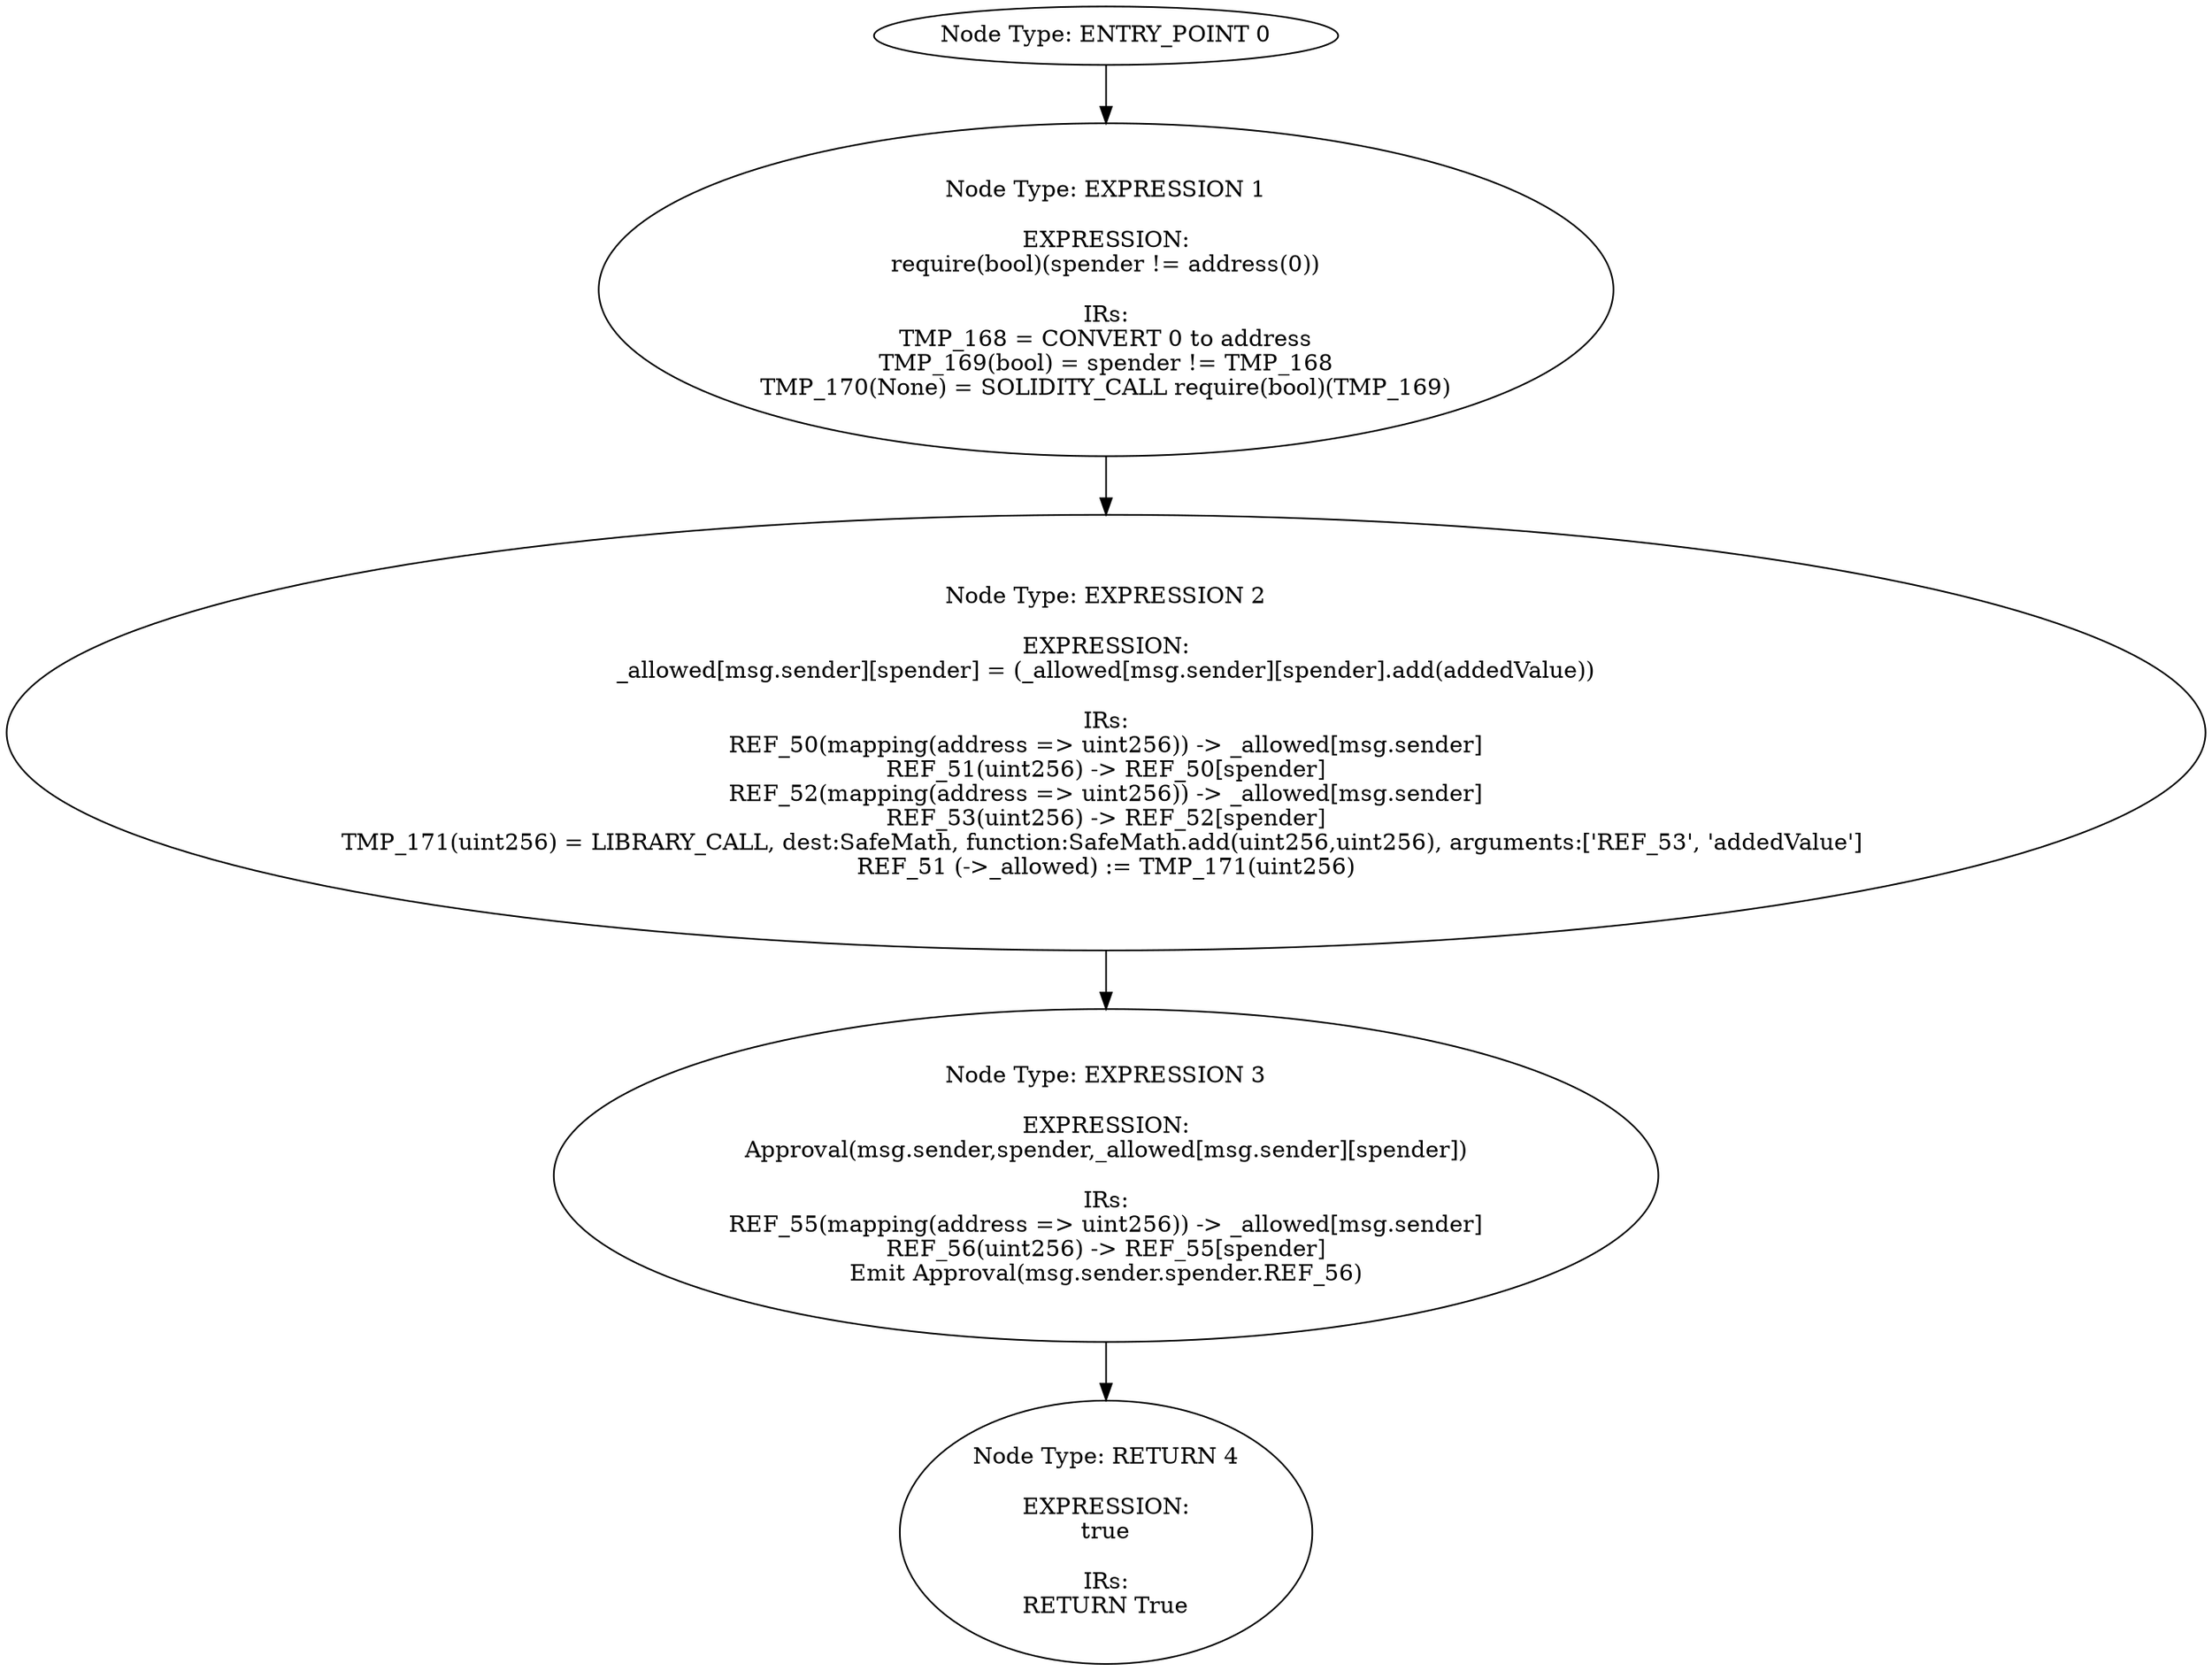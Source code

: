 digraph{
0[label="Node Type: ENTRY_POINT 0
"];
0->1;
1[label="Node Type: EXPRESSION 1

EXPRESSION:
require(bool)(spender != address(0))

IRs:
TMP_168 = CONVERT 0 to address
TMP_169(bool) = spender != TMP_168
TMP_170(None) = SOLIDITY_CALL require(bool)(TMP_169)"];
1->2;
2[label="Node Type: EXPRESSION 2

EXPRESSION:
_allowed[msg.sender][spender] = (_allowed[msg.sender][spender].add(addedValue))

IRs:
REF_50(mapping(address => uint256)) -> _allowed[msg.sender]
REF_51(uint256) -> REF_50[spender]
REF_52(mapping(address => uint256)) -> _allowed[msg.sender]
REF_53(uint256) -> REF_52[spender]
TMP_171(uint256) = LIBRARY_CALL, dest:SafeMath, function:SafeMath.add(uint256,uint256), arguments:['REF_53', 'addedValue'] 
REF_51 (->_allowed) := TMP_171(uint256)"];
2->3;
3[label="Node Type: EXPRESSION 3

EXPRESSION:
Approval(msg.sender,spender,_allowed[msg.sender][spender])

IRs:
REF_55(mapping(address => uint256)) -> _allowed[msg.sender]
REF_56(uint256) -> REF_55[spender]
Emit Approval(msg.sender.spender.REF_56)"];
3->4;
4[label="Node Type: RETURN 4

EXPRESSION:
true

IRs:
RETURN True"];
}
